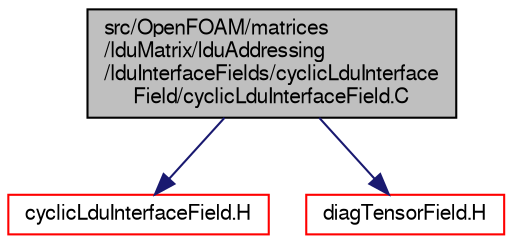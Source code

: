 digraph "src/OpenFOAM/matrices/lduMatrix/lduAddressing/lduInterfaceFields/cyclicLduInterfaceField/cyclicLduInterfaceField.C"
{
  bgcolor="transparent";
  edge [fontname="FreeSans",fontsize="10",labelfontname="FreeSans",labelfontsize="10"];
  node [fontname="FreeSans",fontsize="10",shape=record];
  Node0 [label="src/OpenFOAM/matrices\l/lduMatrix/lduAddressing\l/lduInterfaceFields/cyclicLduInterface\lField/cyclicLduInterfaceField.C",height=0.2,width=0.4,color="black", fillcolor="grey75", style="filled", fontcolor="black"];
  Node0 -> Node1 [color="midnightblue",fontsize="10",style="solid",fontname="FreeSans"];
  Node1 [label="cyclicLduInterfaceField.H",height=0.2,width=0.4,color="red",URL="$a10670.html"];
  Node0 -> Node104 [color="midnightblue",fontsize="10",style="solid",fontname="FreeSans"];
  Node104 [label="diagTensorField.H",height=0.2,width=0.4,color="red",URL="$a09545.html"];
}
